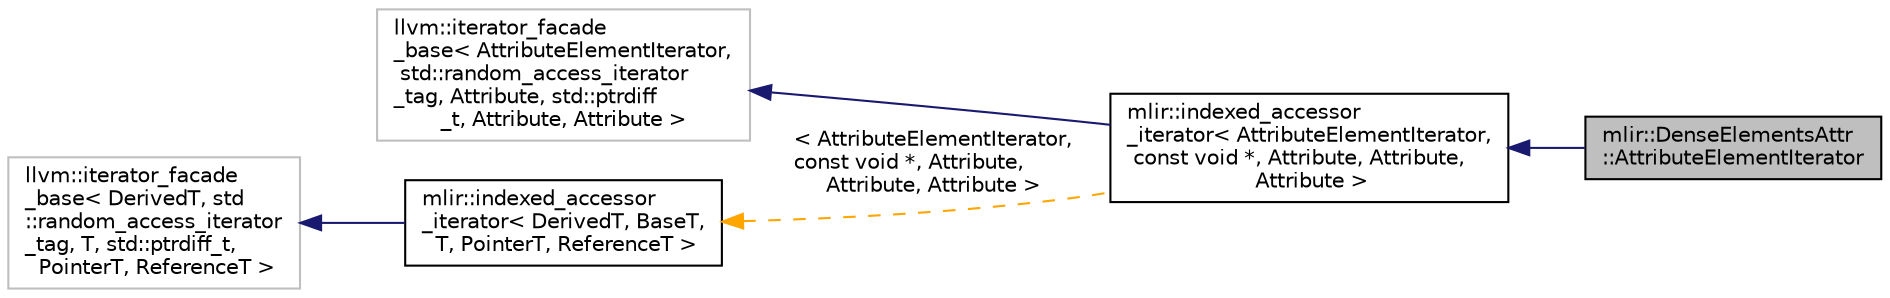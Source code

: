 digraph "mlir::DenseElementsAttr::AttributeElementIterator"
{
  bgcolor="transparent";
  edge [fontname="Helvetica",fontsize="10",labelfontname="Helvetica",labelfontsize="10"];
  node [fontname="Helvetica",fontsize="10",shape=record];
  rankdir="LR";
  Node0 [label="mlir::DenseElementsAttr\l::AttributeElementIterator",height=0.2,width=0.4,color="black", fillcolor="grey75", style="filled", fontcolor="black"];
  Node1 -> Node0 [dir="back",color="midnightblue",fontsize="10",style="solid",fontname="Helvetica"];
  Node1 [label="mlir::indexed_accessor\l_iterator\< AttributeElementIterator,\l const void *, Attribute, Attribute,\l Attribute \>",height=0.2,width=0.4,color="black",URL="$classmlir_1_1indexed__accessor__iterator.html"];
  Node2 -> Node1 [dir="back",color="midnightblue",fontsize="10",style="solid",fontname="Helvetica"];
  Node2 [label="llvm::iterator_facade\l_base\< AttributeElementIterator,\l std::random_access_iterator\l_tag, Attribute, std::ptrdiff\l_t, Attribute, Attribute \>",height=0.2,width=0.4,color="grey75"];
  Node3 -> Node1 [dir="back",color="orange",fontsize="10",style="dashed",label=" \< AttributeElementIterator,\l const void *, Attribute,\l Attribute, Attribute \>" ,fontname="Helvetica"];
  Node3 [label="mlir::indexed_accessor\l_iterator\< DerivedT, BaseT,\l T, PointerT, ReferenceT \>",height=0.2,width=0.4,color="black",URL="$classmlir_1_1indexed__accessor__iterator.html",tooltip="A utility class used to implement an iterator that contains some base object and an index..."];
  Node4 -> Node3 [dir="back",color="midnightblue",fontsize="10",style="solid",fontname="Helvetica"];
  Node4 [label="llvm::iterator_facade\l_base\< DerivedT, std\l::random_access_iterator\l_tag, T, std::ptrdiff_t,\l PointerT, ReferenceT \>",height=0.2,width=0.4,color="grey75"];
}
